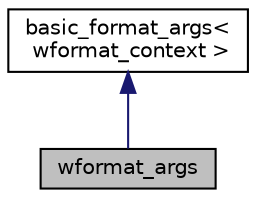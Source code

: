 digraph "wformat_args"
{
  edge [fontname="Helvetica",fontsize="10",labelfontname="Helvetica",labelfontsize="10"];
  node [fontname="Helvetica",fontsize="10",shape=record];
  Node0 [label="wformat_args",height=0.2,width=0.4,color="black", fillcolor="grey75", style="filled", fontcolor="black"];
  Node1 -> Node0 [dir="back",color="midnightblue",fontsize="10",style="solid",fontname="Helvetica"];
  Node1 [label="basic_format_args\<\l wformat_context \>",height=0.2,width=0.4,color="black", fillcolor="white", style="filled",URL="$classbasic__format__args.html"];
}
